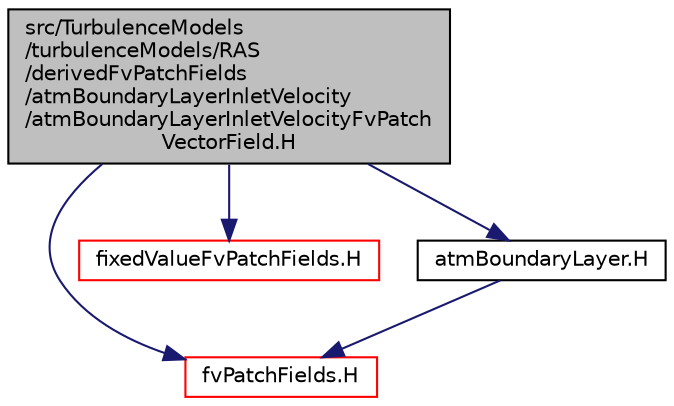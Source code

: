 digraph "src/TurbulenceModels/turbulenceModels/RAS/derivedFvPatchFields/atmBoundaryLayerInletVelocity/atmBoundaryLayerInletVelocityFvPatchVectorField.H"
{
  bgcolor="transparent";
  edge [fontname="Helvetica",fontsize="10",labelfontname="Helvetica",labelfontsize="10"];
  node [fontname="Helvetica",fontsize="10",shape=record];
  Node1 [label="src/TurbulenceModels\l/turbulenceModels/RAS\l/derivedFvPatchFields\l/atmBoundaryLayerInletVelocity\l/atmBoundaryLayerInletVelocityFvPatch\lVectorField.H",height=0.2,width=0.4,color="black", fillcolor="grey75", style="filled", fontcolor="black"];
  Node1 -> Node2 [color="midnightblue",fontsize="10",style="solid",fontname="Helvetica"];
  Node2 [label="fvPatchFields.H",height=0.2,width=0.4,color="red",URL="$a05547.html"];
  Node1 -> Node3 [color="midnightblue",fontsize="10",style="solid",fontname="Helvetica"];
  Node3 [label="fixedValueFvPatchFields.H",height=0.2,width=0.4,color="red",URL="$a05210.html"];
  Node1 -> Node4 [color="midnightblue",fontsize="10",style="solid",fontname="Helvetica"];
  Node4 [label="atmBoundaryLayer.H",height=0.2,width=0.4,color="black",URL="$a10709.html"];
  Node4 -> Node2 [color="midnightblue",fontsize="10",style="solid",fontname="Helvetica"];
}
